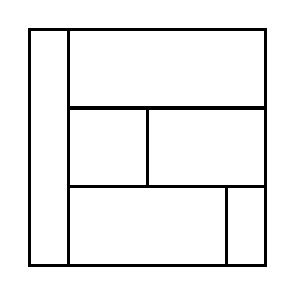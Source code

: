 \begin{tikzpicture}[very thick, scale=.5]
    \draw (0,0) rectangle (1,6);
    \draw (1,4) rectangle (6,6);
    \draw (1,2) rectangle (3,4);
    \draw (3,2) rectangle (6,4);
    \draw (1,0) rectangle (5,2);
    \draw (5,0) rectangle (6,2);
\end{tikzpicture}
